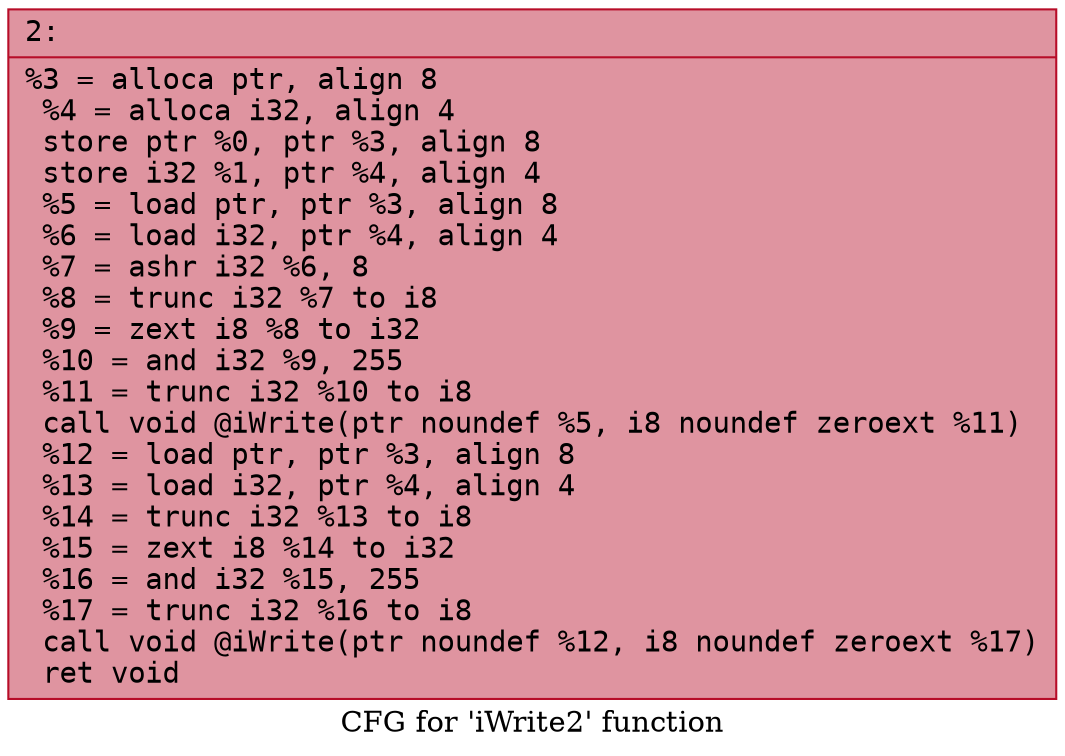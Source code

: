 digraph "CFG for 'iWrite2' function" {
	label="CFG for 'iWrite2' function";

	Node0x6000031c3610 [shape=record,color="#b70d28ff", style=filled, fillcolor="#b70d2870" fontname="Courier",label="{2:\l|  %3 = alloca ptr, align 8\l  %4 = alloca i32, align 4\l  store ptr %0, ptr %3, align 8\l  store i32 %1, ptr %4, align 4\l  %5 = load ptr, ptr %3, align 8\l  %6 = load i32, ptr %4, align 4\l  %7 = ashr i32 %6, 8\l  %8 = trunc i32 %7 to i8\l  %9 = zext i8 %8 to i32\l  %10 = and i32 %9, 255\l  %11 = trunc i32 %10 to i8\l  call void @iWrite(ptr noundef %5, i8 noundef zeroext %11)\l  %12 = load ptr, ptr %3, align 8\l  %13 = load i32, ptr %4, align 4\l  %14 = trunc i32 %13 to i8\l  %15 = zext i8 %14 to i32\l  %16 = and i32 %15, 255\l  %17 = trunc i32 %16 to i8\l  call void @iWrite(ptr noundef %12, i8 noundef zeroext %17)\l  ret void\l}"];
}
